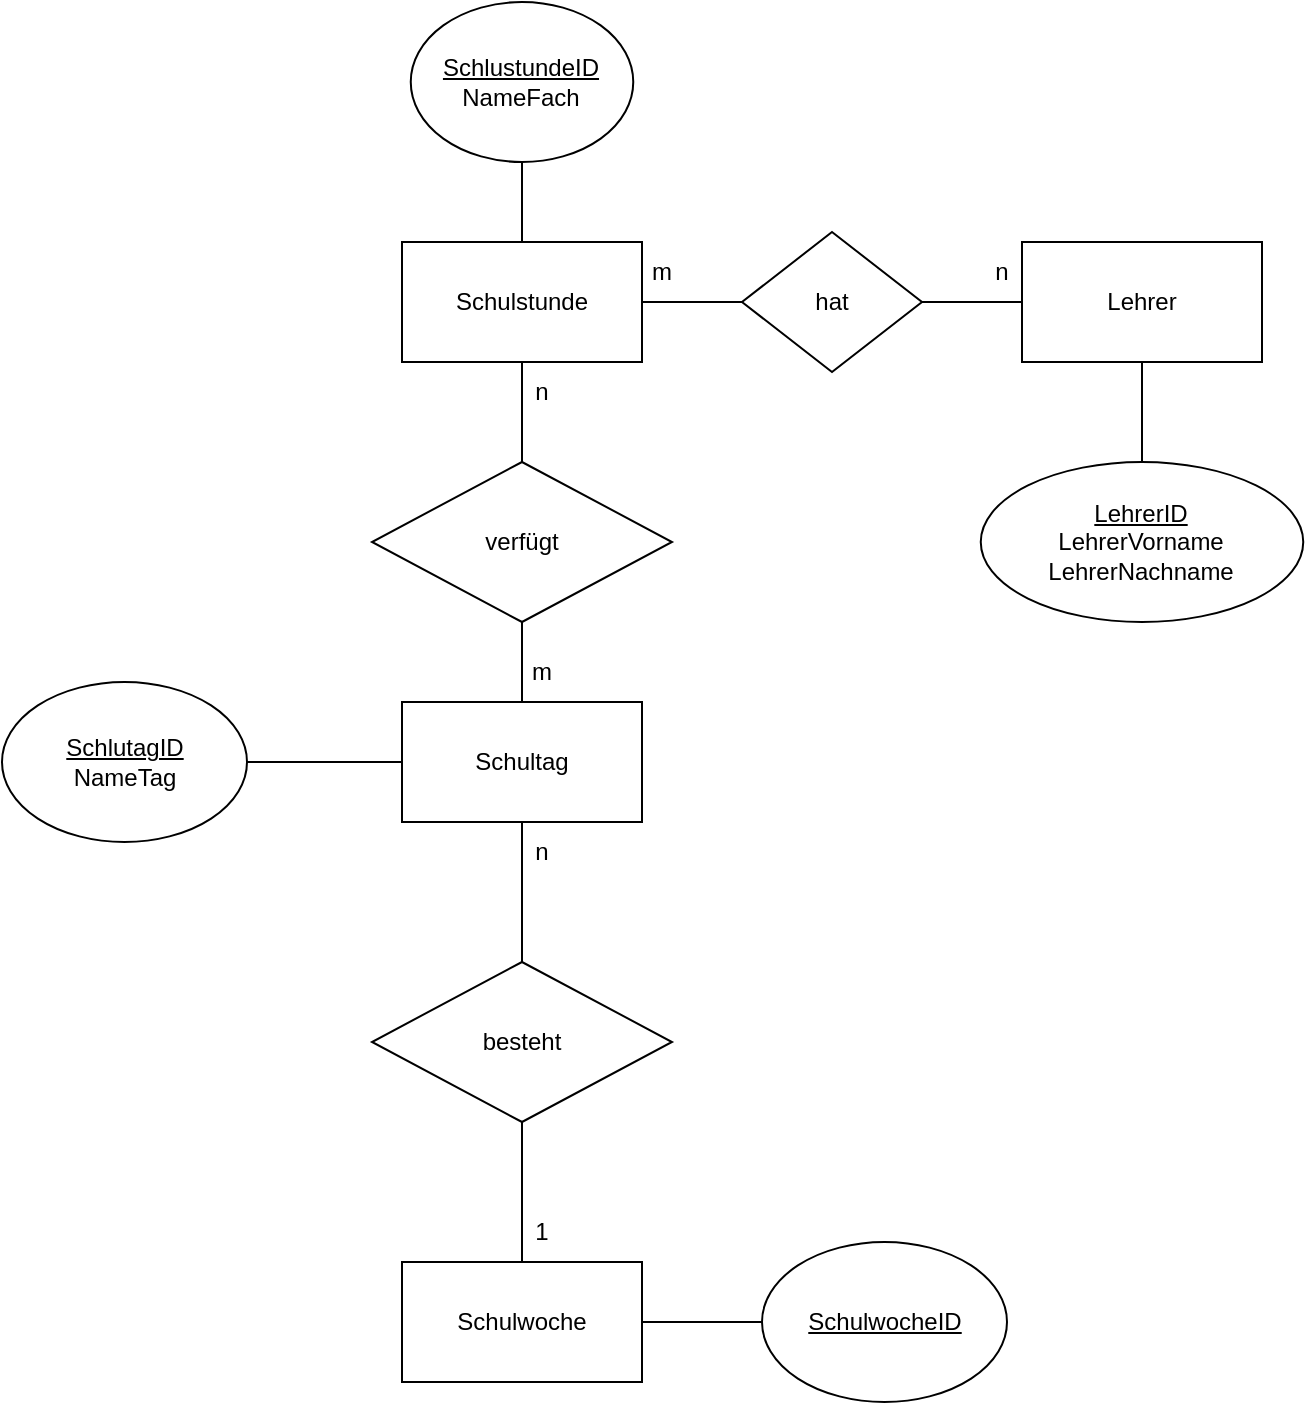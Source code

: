 <mxfile version="20.5.3" type="device"><diagram id="8vhsSiAuU4Tla993w4hb" name="Seite-1"><mxGraphModel dx="653" dy="938" grid="1" gridSize="10" guides="1" tooltips="1" connect="1" arrows="1" fold="1" page="1" pageScale="1" pageWidth="827" pageHeight="1169" math="0" shadow="0"><root><mxCell id="0"/><mxCell id="1" parent="0"/><mxCell id="dKxUa_JtsYNJFIwCGS9i-6" value="" style="edgeStyle=orthogonalEdgeStyle;rounded=0;orthogonalLoop=1;jettySize=auto;html=1;endArrow=none;endFill=0;" edge="1" parent="1" source="dKxUa_JtsYNJFIwCGS9i-1" target="dKxUa_JtsYNJFIwCGS9i-3"><mxGeometry relative="1" as="geometry"/></mxCell><mxCell id="dKxUa_JtsYNJFIwCGS9i-1" value="Schultag" style="rounded=0;whiteSpace=wrap;html=1;" vertex="1" parent="1"><mxGeometry x="320" y="410" width="120" height="60" as="geometry"/></mxCell><mxCell id="dKxUa_JtsYNJFIwCGS9i-5" style="edgeStyle=orthogonalEdgeStyle;rounded=0;orthogonalLoop=1;jettySize=auto;html=1;exitX=0.5;exitY=1;exitDx=0;exitDy=0;endArrow=none;endFill=0;" edge="1" parent="1" source="dKxUa_JtsYNJFIwCGS9i-2" target="dKxUa_JtsYNJFIwCGS9i-1"><mxGeometry relative="1" as="geometry"/></mxCell><mxCell id="dKxUa_JtsYNJFIwCGS9i-14" style="edgeStyle=orthogonalEdgeStyle;rounded=0;orthogonalLoop=1;jettySize=auto;html=1;exitX=1;exitY=0.5;exitDx=0;exitDy=0;entryX=0;entryY=0.5;entryDx=0;entryDy=0;endArrow=none;endFill=0;startArrow=none;" edge="1" parent="1" source="dKxUa_JtsYNJFIwCGS9i-16" target="dKxUa_JtsYNJFIwCGS9i-13"><mxGeometry relative="1" as="geometry"/></mxCell><mxCell id="dKxUa_JtsYNJFIwCGS9i-27" style="edgeStyle=orthogonalEdgeStyle;rounded=0;orthogonalLoop=1;jettySize=auto;html=1;exitX=0.5;exitY=0;exitDx=0;exitDy=0;endArrow=none;endFill=0;" edge="1" parent="1" source="dKxUa_JtsYNJFIwCGS9i-2" target="dKxUa_JtsYNJFIwCGS9i-26"><mxGeometry relative="1" as="geometry"/></mxCell><mxCell id="dKxUa_JtsYNJFIwCGS9i-2" value="Schulstunde" style="rounded=0;whiteSpace=wrap;html=1;" vertex="1" parent="1"><mxGeometry x="320" y="180" width="120" height="60" as="geometry"/></mxCell><mxCell id="dKxUa_JtsYNJFIwCGS9i-31" style="edgeStyle=orthogonalEdgeStyle;rounded=0;orthogonalLoop=1;jettySize=auto;html=1;exitX=1;exitY=0.5;exitDx=0;exitDy=0;entryX=0;entryY=0.5;entryDx=0;entryDy=0;endArrow=none;endFill=0;" edge="1" parent="1" source="dKxUa_JtsYNJFIwCGS9i-3" target="dKxUa_JtsYNJFIwCGS9i-30"><mxGeometry relative="1" as="geometry"/></mxCell><mxCell id="dKxUa_JtsYNJFIwCGS9i-3" value="Schulwoche" style="rounded=0;whiteSpace=wrap;html=1;" vertex="1" parent="1"><mxGeometry x="320" y="690" width="120" height="60" as="geometry"/></mxCell><mxCell id="dKxUa_JtsYNJFIwCGS9i-7" value="&lt;div&gt;besteht&lt;/div&gt;" style="rhombus;whiteSpace=wrap;html=1;" vertex="1" parent="1"><mxGeometry x="305" y="540" width="150" height="80" as="geometry"/></mxCell><mxCell id="dKxUa_JtsYNJFIwCGS9i-8" value="verfügt" style="rhombus;whiteSpace=wrap;html=1;" vertex="1" parent="1"><mxGeometry x="305" y="290" width="150" height="80" as="geometry"/></mxCell><mxCell id="dKxUa_JtsYNJFIwCGS9i-9" value="n" style="text;html=1;strokeColor=none;fillColor=none;align=center;verticalAlign=middle;whiteSpace=wrap;rounded=0;" vertex="1" parent="1"><mxGeometry x="360" y="470" width="60" height="30" as="geometry"/></mxCell><mxCell id="dKxUa_JtsYNJFIwCGS9i-10" value="1" style="text;html=1;strokeColor=none;fillColor=none;align=center;verticalAlign=middle;whiteSpace=wrap;rounded=0;" vertex="1" parent="1"><mxGeometry x="360" y="660" width="60" height="30" as="geometry"/></mxCell><mxCell id="dKxUa_JtsYNJFIwCGS9i-11" value="n" style="text;html=1;strokeColor=none;fillColor=none;align=center;verticalAlign=middle;whiteSpace=wrap;rounded=0;" vertex="1" parent="1"><mxGeometry x="360" y="240" width="60" height="30" as="geometry"/></mxCell><mxCell id="dKxUa_JtsYNJFIwCGS9i-12" value="m" style="text;html=1;strokeColor=none;fillColor=none;align=center;verticalAlign=middle;whiteSpace=wrap;rounded=0;" vertex="1" parent="1"><mxGeometry x="360" y="380" width="60" height="30" as="geometry"/></mxCell><mxCell id="dKxUa_JtsYNJFIwCGS9i-13" value="Lehrer" style="rounded=0;whiteSpace=wrap;html=1;" vertex="1" parent="1"><mxGeometry x="630" y="180" width="120" height="60" as="geometry"/></mxCell><mxCell id="dKxUa_JtsYNJFIwCGS9i-16" value="hat" style="rhombus;whiteSpace=wrap;html=1;" vertex="1" parent="1"><mxGeometry x="490" y="175" width="90" height="70" as="geometry"/></mxCell><mxCell id="dKxUa_JtsYNJFIwCGS9i-17" value="" style="edgeStyle=orthogonalEdgeStyle;rounded=0;orthogonalLoop=1;jettySize=auto;html=1;exitX=1;exitY=0.5;exitDx=0;exitDy=0;entryX=0;entryY=0.5;entryDx=0;entryDy=0;endArrow=none;endFill=0;" edge="1" parent="1" source="dKxUa_JtsYNJFIwCGS9i-2" target="dKxUa_JtsYNJFIwCGS9i-16"><mxGeometry relative="1" as="geometry"><mxPoint x="440" y="210" as="sourcePoint"/><mxPoint x="620" y="210" as="targetPoint"/></mxGeometry></mxCell><mxCell id="dKxUa_JtsYNJFIwCGS9i-18" value="n" style="text;html=1;strokeColor=none;fillColor=none;align=center;verticalAlign=middle;whiteSpace=wrap;rounded=0;" vertex="1" parent="1"><mxGeometry x="590" y="180" width="60" height="30" as="geometry"/></mxCell><mxCell id="dKxUa_JtsYNJFIwCGS9i-19" value="m" style="text;html=1;strokeColor=none;fillColor=none;align=center;verticalAlign=middle;whiteSpace=wrap;rounded=0;" vertex="1" parent="1"><mxGeometry x="420" y="180" width="60" height="30" as="geometry"/></mxCell><mxCell id="dKxUa_JtsYNJFIwCGS9i-25" style="edgeStyle=orthogonalEdgeStyle;rounded=0;orthogonalLoop=1;jettySize=auto;html=1;exitX=0.5;exitY=0;exitDx=0;exitDy=0;entryX=0.5;entryY=1;entryDx=0;entryDy=0;endArrow=none;endFill=0;" edge="1" parent="1" source="dKxUa_JtsYNJFIwCGS9i-20" target="dKxUa_JtsYNJFIwCGS9i-13"><mxGeometry relative="1" as="geometry"/></mxCell><mxCell id="dKxUa_JtsYNJFIwCGS9i-20" value="&lt;div&gt;&lt;u&gt;LehrerID&lt;/u&gt;&lt;br&gt;&lt;/div&gt;&lt;div&gt;LehrerVorname&lt;/div&gt;&lt;div&gt;LehrerNachname&lt;br&gt;&lt;/div&gt;" style="ellipse;whiteSpace=wrap;html=1;" vertex="1" parent="1"><mxGeometry x="609.38" y="290" width="161.25" height="80" as="geometry"/></mxCell><mxCell id="dKxUa_JtsYNJFIwCGS9i-26" value="&lt;div&gt;&lt;u&gt;SchlustundeID&lt;/u&gt;&lt;/div&gt;&lt;div&gt;NameFach&lt;u&gt;&lt;br&gt;&lt;/u&gt;&lt;/div&gt;" style="ellipse;whiteSpace=wrap;html=1;" vertex="1" parent="1"><mxGeometry x="324.38" y="60" width="111.25" height="80" as="geometry"/></mxCell><mxCell id="dKxUa_JtsYNJFIwCGS9i-29" style="edgeStyle=orthogonalEdgeStyle;rounded=0;orthogonalLoop=1;jettySize=auto;html=1;exitX=1;exitY=0.5;exitDx=0;exitDy=0;endArrow=none;endFill=0;" edge="1" parent="1" source="dKxUa_JtsYNJFIwCGS9i-28" target="dKxUa_JtsYNJFIwCGS9i-1"><mxGeometry relative="1" as="geometry"/></mxCell><mxCell id="dKxUa_JtsYNJFIwCGS9i-28" value="&lt;div&gt;&lt;u&gt;SchlutagID&lt;/u&gt;&lt;/div&gt;&lt;div&gt;NameTag&lt;br&gt;&lt;/div&gt;" style="ellipse;whiteSpace=wrap;html=1;" vertex="1" parent="1"><mxGeometry x="120" y="400" width="122.5" height="80" as="geometry"/></mxCell><mxCell id="dKxUa_JtsYNJFIwCGS9i-30" value="&lt;u&gt;SchulwocheID&lt;/u&gt;" style="ellipse;whiteSpace=wrap;html=1;" vertex="1" parent="1"><mxGeometry x="500" y="680" width="122.5" height="80" as="geometry"/></mxCell></root></mxGraphModel></diagram></mxfile>